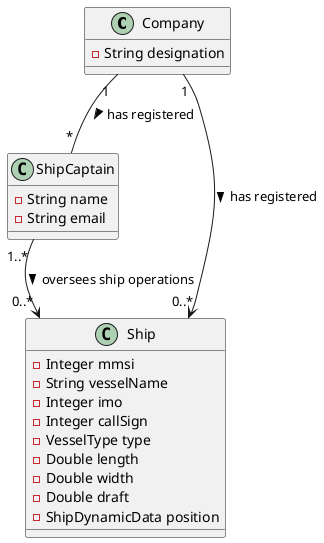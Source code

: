 @startuml

class Company{
    -String designation
}

class ShipCaptain{
    -String name
    -String email
}

class Ship{
    -Integer mmsi
    -String vesselName
    -Integer imo
    -Integer callSign
    -VesselType type
    -Double length
    -Double width
    -Double draft
    -ShipDynamicData position
}


Company "1" -- "*" ShipCaptain : has registered >
Company "1" --> "0..*" Ship : has registered >
ShipCaptain "1..*" --> "0..*" Ship : oversees ship operations >

@enduml